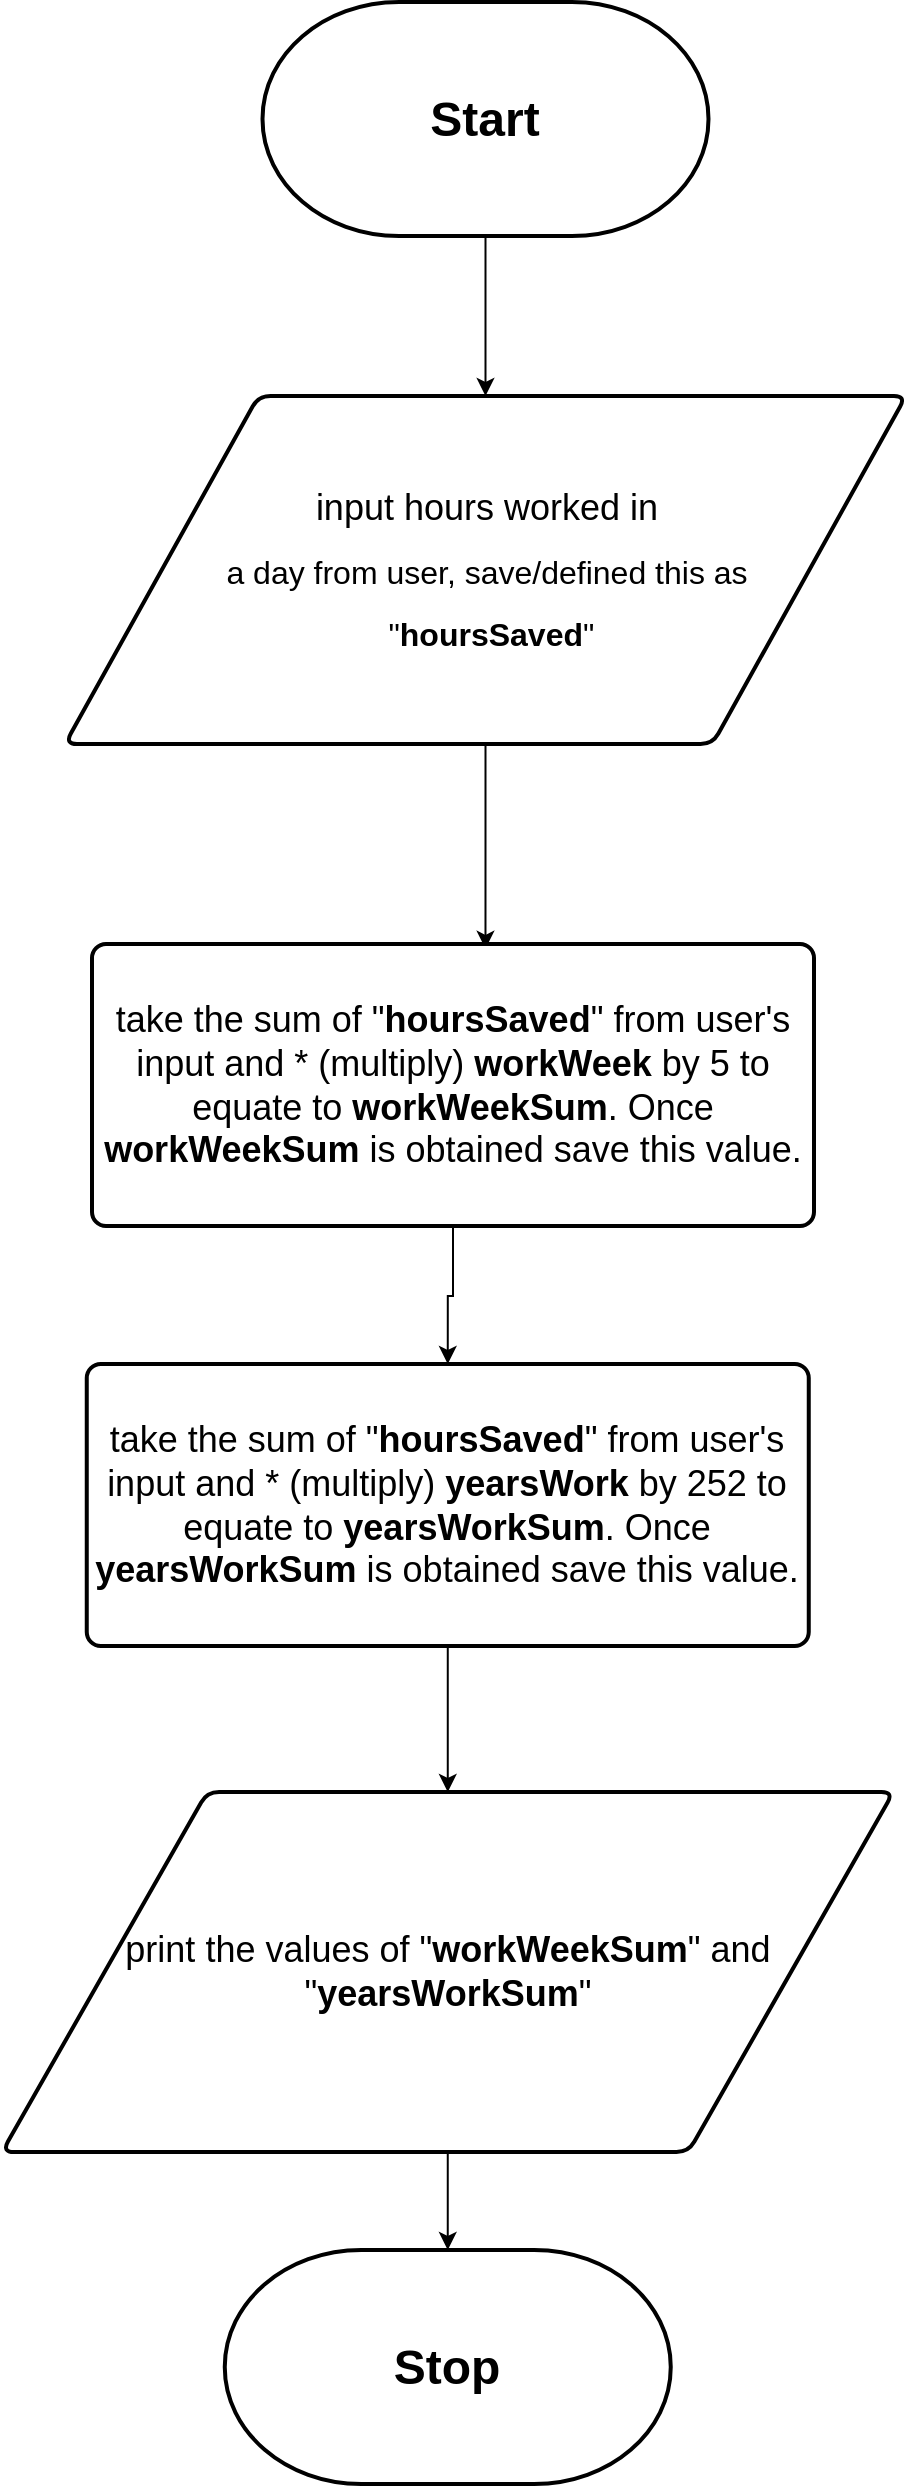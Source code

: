 <mxfile version="14.2.4" type="device"><diagram id="9xNNUi9xNDBTs6EFxtM_" name="Page-1"><mxGraphModel dx="2884" dy="1788" grid="0" gridSize="10" guides="1" tooltips="1" connect="1" arrows="1" fold="1" page="0" pageScale="1" pageWidth="850" pageHeight="1100" math="0" shadow="0"><root><mxCell id="0"/><mxCell id="1" parent="0"/><mxCell id="3H6mrj4d3f8YmV1rIEvL-3" style="edgeStyle=orthogonalEdgeStyle;rounded=0;orthogonalLoop=1;jettySize=auto;html=1;exitX=0.5;exitY=1;exitDx=0;exitDy=0;exitPerimeter=0;entryX=0.5;entryY=0;entryDx=0;entryDy=0;" edge="1" parent="1" source="3H6mrj4d3f8YmV1rIEvL-1" target="3H6mrj4d3f8YmV1rIEvL-2"><mxGeometry relative="1" as="geometry"/></mxCell><mxCell id="3H6mrj4d3f8YmV1rIEvL-1" value="&lt;font style=&quot;font-size: 24px&quot;&gt;&lt;b&gt;Start&lt;/b&gt;&lt;/font&gt;" style="strokeWidth=2;html=1;shape=mxgraph.flowchart.terminator;whiteSpace=wrap;" vertex="1" parent="1"><mxGeometry x="-264.75" y="-286" width="223" height="117" as="geometry"/></mxCell><mxCell id="3H6mrj4d3f8YmV1rIEvL-10" style="edgeStyle=orthogonalEdgeStyle;rounded=0;orthogonalLoop=1;jettySize=auto;html=1;entryX=0.545;entryY=0.017;entryDx=0;entryDy=0;entryPerimeter=0;" edge="1" parent="1" source="3H6mrj4d3f8YmV1rIEvL-2" target="3H6mrj4d3f8YmV1rIEvL-9"><mxGeometry relative="1" as="geometry"/></mxCell><mxCell id="3H6mrj4d3f8YmV1rIEvL-2" value="&lt;p style=&quot;line-height: 140%&quot;&gt;&lt;/p&gt;&lt;p&gt;&lt;font style=&quot;font-size: 18px&quot;&gt;input hours worked in&lt;br&gt;&lt;/font&gt;&lt;/p&gt;&lt;p&gt;&lt;font size=&quot;3&quot;&gt;&amp;nbsp;a day from user, save/defined this as&amp;nbsp;&lt;/font&gt;&lt;/p&gt;&lt;p&gt;&lt;font size=&quot;3&quot;&gt;&lt;span&gt;&amp;nbsp;&quot;&lt;/span&gt;&lt;b&gt;hoursSaved&lt;/b&gt;&lt;span&gt;&quot;&lt;/span&gt;&lt;/font&gt;&lt;/p&gt;&lt;p&gt;&lt;/p&gt;&lt;p&gt;&lt;/p&gt;" style="shape=parallelogram;html=1;strokeWidth=2;perimeter=parallelogramPerimeter;whiteSpace=wrap;rounded=1;arcSize=12;size=0.23;align=center;" vertex="1" parent="1"><mxGeometry x="-363.5" y="-89" width="420.5" height="174" as="geometry"/></mxCell><mxCell id="3H6mrj4d3f8YmV1rIEvL-6" value="&lt;font style=&quot;font-size: 24px&quot;&gt;&lt;b&gt;Stop&lt;/b&gt;&lt;/font&gt;" style="strokeWidth=2;html=1;shape=mxgraph.flowchart.terminator;whiteSpace=wrap;" vertex="1" parent="1"><mxGeometry x="-283.62" y="838" width="223" height="117" as="geometry"/></mxCell><mxCell id="3H6mrj4d3f8YmV1rIEvL-8" style="edgeStyle=orthogonalEdgeStyle;rounded=0;orthogonalLoop=1;jettySize=auto;html=1;entryX=0.5;entryY=0;entryDx=0;entryDy=0;entryPerimeter=0;" edge="1" parent="1" source="3H6mrj4d3f8YmV1rIEvL-7" target="3H6mrj4d3f8YmV1rIEvL-6"><mxGeometry relative="1" as="geometry"/></mxCell><mxCell id="3H6mrj4d3f8YmV1rIEvL-7" value="&lt;p style=&quot;line-height: 140%&quot;&gt;&lt;/p&gt;&lt;p&gt;&lt;span style=&quot;font-size: 18px&quot;&gt;print the values of &quot;&lt;b&gt;workWeekSum&lt;/b&gt;&quot; and &quot;&lt;b&gt;yearsWorkSum&lt;/b&gt;&quot;&lt;/span&gt;&lt;/p&gt;&lt;p&gt;&lt;/p&gt;&lt;p&gt;&lt;/p&gt;" style="shape=parallelogram;html=1;strokeWidth=2;perimeter=parallelogramPerimeter;whiteSpace=wrap;rounded=1;arcSize=12;size=0.23;align=center;" vertex="1" parent="1"><mxGeometry x="-394.99" y="609" width="445.75" height="180" as="geometry"/></mxCell><mxCell id="3H6mrj4d3f8YmV1rIEvL-14" style="edgeStyle=orthogonalEdgeStyle;rounded=0;orthogonalLoop=1;jettySize=auto;html=1;entryX=0.5;entryY=0;entryDx=0;entryDy=0;" edge="1" parent="1" source="3H6mrj4d3f8YmV1rIEvL-9" target="3H6mrj4d3f8YmV1rIEvL-13"><mxGeometry relative="1" as="geometry"><Array as="points"><mxPoint x="-170" y="361"/><mxPoint x="-172" y="361"/></Array></mxGeometry></mxCell><mxCell id="3H6mrj4d3f8YmV1rIEvL-9" value="&lt;span style=&quot;font-size: 18px&quot;&gt;take the sum of &quot;&lt;b&gt;hoursSaved&lt;/b&gt;&quot; from user's input and * (multiply) &lt;b&gt;workWeek&lt;/b&gt; by 5 to equate to &lt;b&gt;workWeekSum&lt;/b&gt;. Once &lt;b&gt;workWeekSum&lt;/b&gt; is obtained save this value.&lt;/span&gt;" style="rounded=1;whiteSpace=wrap;html=1;absoluteArcSize=1;arcSize=14;strokeWidth=2;" vertex="1" parent="1"><mxGeometry x="-350" y="185" width="361" height="141" as="geometry"/></mxCell><mxCell id="3H6mrj4d3f8YmV1rIEvL-15" style="edgeStyle=orthogonalEdgeStyle;rounded=0;orthogonalLoop=1;jettySize=auto;html=1;entryX=0.5;entryY=0;entryDx=0;entryDy=0;" edge="1" parent="1" source="3H6mrj4d3f8YmV1rIEvL-13" target="3H6mrj4d3f8YmV1rIEvL-7"><mxGeometry relative="1" as="geometry"/></mxCell><mxCell id="3H6mrj4d3f8YmV1rIEvL-13" value="&lt;span style=&quot;font-size: 18px&quot;&gt;take the sum of &quot;&lt;b&gt;hoursSaved&lt;/b&gt;&quot; from user's input and * (multiply) &lt;b&gt;yearsWork&lt;/b&gt;&amp;nbsp;by 252 to equate to &lt;b&gt;yearsWorkSum&lt;/b&gt;. Once &lt;b&gt;yearsWorkSum&lt;/b&gt; is obtained save this value.&lt;/span&gt;" style="rounded=1;whiteSpace=wrap;html=1;absoluteArcSize=1;arcSize=14;strokeWidth=2;" vertex="1" parent="1"><mxGeometry x="-352.62" y="395" width="361" height="141" as="geometry"/></mxCell></root></mxGraphModel></diagram></mxfile>